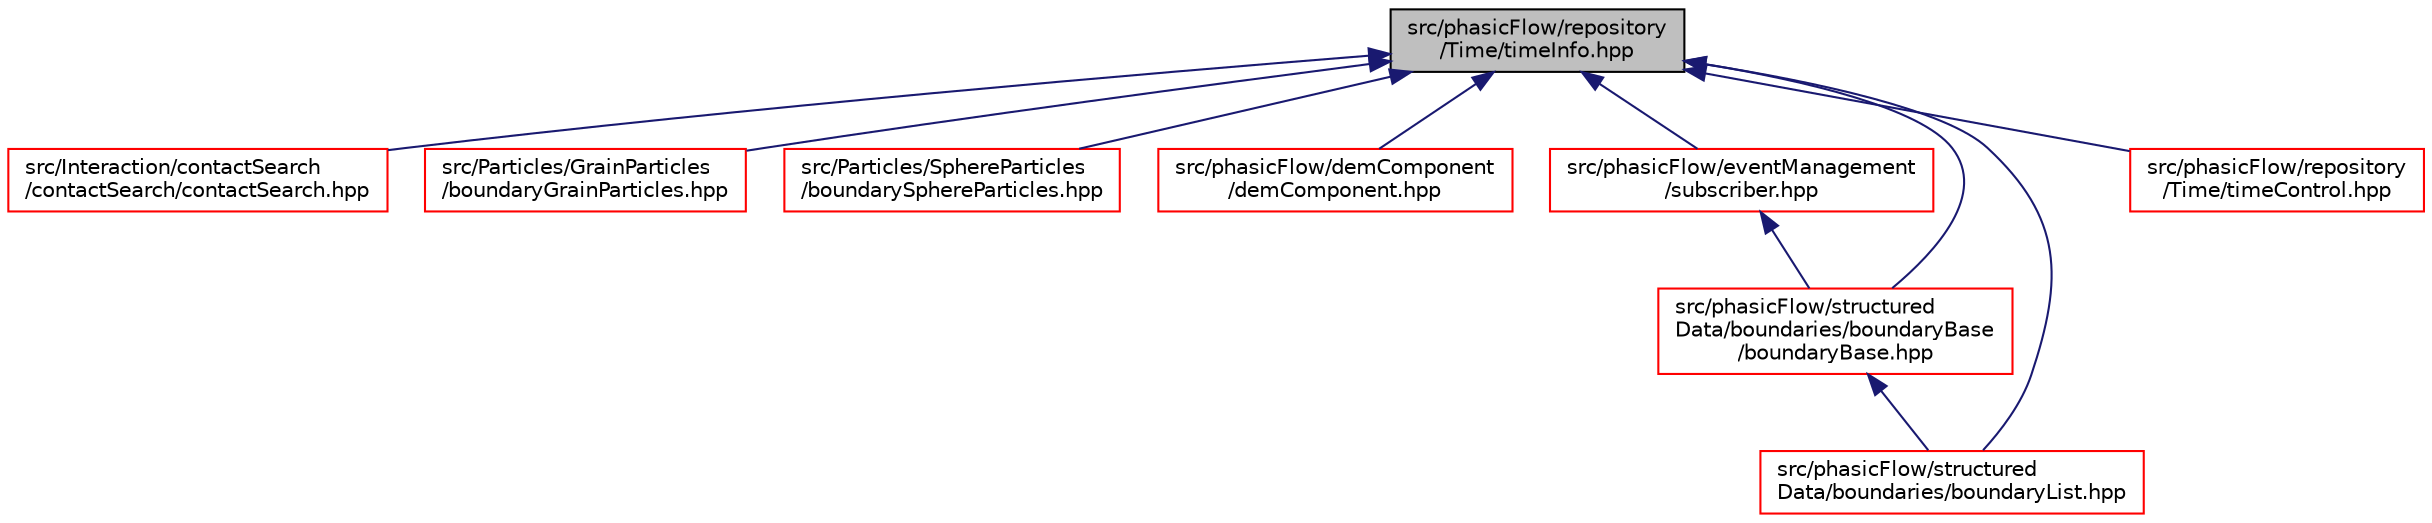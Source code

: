digraph "src/phasicFlow/repository/Time/timeInfo.hpp"
{
 // LATEX_PDF_SIZE
  edge [fontname="Helvetica",fontsize="10",labelfontname="Helvetica",labelfontsize="10"];
  node [fontname="Helvetica",fontsize="10",shape=record];
  Node1 [label="src/phasicFlow/repository\l/Time/timeInfo.hpp",height=0.2,width=0.4,color="black", fillcolor="grey75", style="filled", fontcolor="black",tooltip=" "];
  Node1 -> Node2 [dir="back",color="midnightblue",fontsize="10",style="solid",fontname="Helvetica"];
  Node2 [label="src/Interaction/contactSearch\l/contactSearch/contactSearch.hpp",height=0.2,width=0.4,color="red", fillcolor="white", style="filled",URL="$contactSearch_8hpp.html",tooltip=" "];
  Node1 -> Node20 [dir="back",color="midnightblue",fontsize="10",style="solid",fontname="Helvetica"];
  Node20 [label="src/Particles/GrainParticles\l/boundaryGrainParticles.hpp",height=0.2,width=0.4,color="red", fillcolor="white", style="filled",URL="$boundaryGrainParticles_8hpp.html",tooltip=" "];
  Node1 -> Node30 [dir="back",color="midnightblue",fontsize="10",style="solid",fontname="Helvetica"];
  Node30 [label="src/Particles/SphereParticles\l/boundarySphereParticles.hpp",height=0.2,width=0.4,color="red", fillcolor="white", style="filled",URL="$boundarySphereParticles_8hpp.html",tooltip=" "];
  Node1 -> Node43 [dir="back",color="midnightblue",fontsize="10",style="solid",fontname="Helvetica"];
  Node43 [label="src/phasicFlow/demComponent\l/demComponent.hpp",height=0.2,width=0.4,color="red", fillcolor="white", style="filled",URL="$demComponent_8hpp.html",tooltip=" "];
  Node1 -> Node139 [dir="back",color="midnightblue",fontsize="10",style="solid",fontname="Helvetica"];
  Node139 [label="src/phasicFlow/eventManagement\l/subscriber.hpp",height=0.2,width=0.4,color="red", fillcolor="white", style="filled",URL="$subscriber_8hpp.html",tooltip=" "];
  Node139 -> Node143 [dir="back",color="midnightblue",fontsize="10",style="solid",fontname="Helvetica"];
  Node143 [label="src/phasicFlow/structured\lData/boundaries/boundaryBase\l/boundaryBase.hpp",height=0.2,width=0.4,color="red", fillcolor="white", style="filled",URL="$boundaryBase_8hpp.html",tooltip=" "];
  Node143 -> Node156 [dir="back",color="midnightblue",fontsize="10",style="solid",fontname="Helvetica"];
  Node156 [label="src/phasicFlow/structured\lData/boundaries/boundaryList.hpp",height=0.2,width=0.4,color="red", fillcolor="white", style="filled",URL="$boundaryList_8hpp.html",tooltip=" "];
  Node1 -> Node171 [dir="back",color="midnightblue",fontsize="10",style="solid",fontname="Helvetica"];
  Node171 [label="src/phasicFlow/repository\l/Time/timeControl.hpp",height=0.2,width=0.4,color="red", fillcolor="white", style="filled",URL="$timeControl_8hpp.html",tooltip=" "];
  Node1 -> Node143 [dir="back",color="midnightblue",fontsize="10",style="solid",fontname="Helvetica"];
  Node1 -> Node156 [dir="back",color="midnightblue",fontsize="10",style="solid",fontname="Helvetica"];
}
